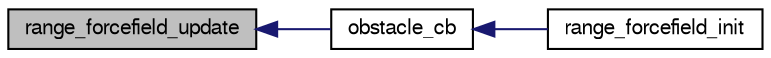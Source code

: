 digraph "range_forcefield_update"
{
  edge [fontname="FreeSans",fontsize="10",labelfontname="FreeSans",labelfontsize="10"];
  node [fontname="FreeSans",fontsize="10",shape=record];
  rankdir="LR";
  Node1 [label="range_forcefield_update",height=0.2,width=0.4,color="black", fillcolor="grey75", style="filled", fontcolor="black"];
  Node1 -> Node2 [dir="back",color="midnightblue",fontsize="10",style="solid",fontname="FreeSans"];
  Node2 [label="obstacle_cb",height=0.2,width=0.4,color="black", fillcolor="white", style="filled",URL="$range__forcefield_8c.html#a8be158d737dc3d0e423dd0807e89a7aa"];
  Node2 -> Node3 [dir="back",color="midnightblue",fontsize="10",style="solid",fontname="FreeSans"];
  Node3 [label="range_forcefield_init",height=0.2,width=0.4,color="black", fillcolor="white", style="filled",URL="$range__forcefield_8h.html#a046052e47f76dd73753a6406d5b8beb0"];
}
